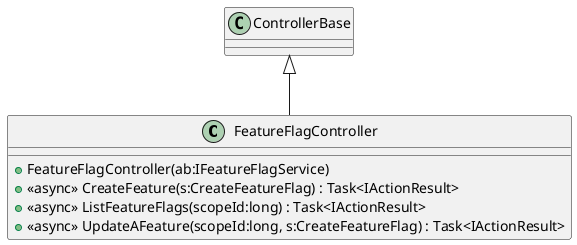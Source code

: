 @startuml
class FeatureFlagController {
    + FeatureFlagController(ab:IFeatureFlagService)
    + <<async>> CreateFeature(s:CreateFeatureFlag) : Task<IActionResult>
    + <<async>> ListFeatureFlags(scopeId:long) : Task<IActionResult>
    + <<async>> UpdateAFeature(scopeId:long, s:CreateFeatureFlag) : Task<IActionResult>
}
ControllerBase <|-- FeatureFlagController
@enduml
